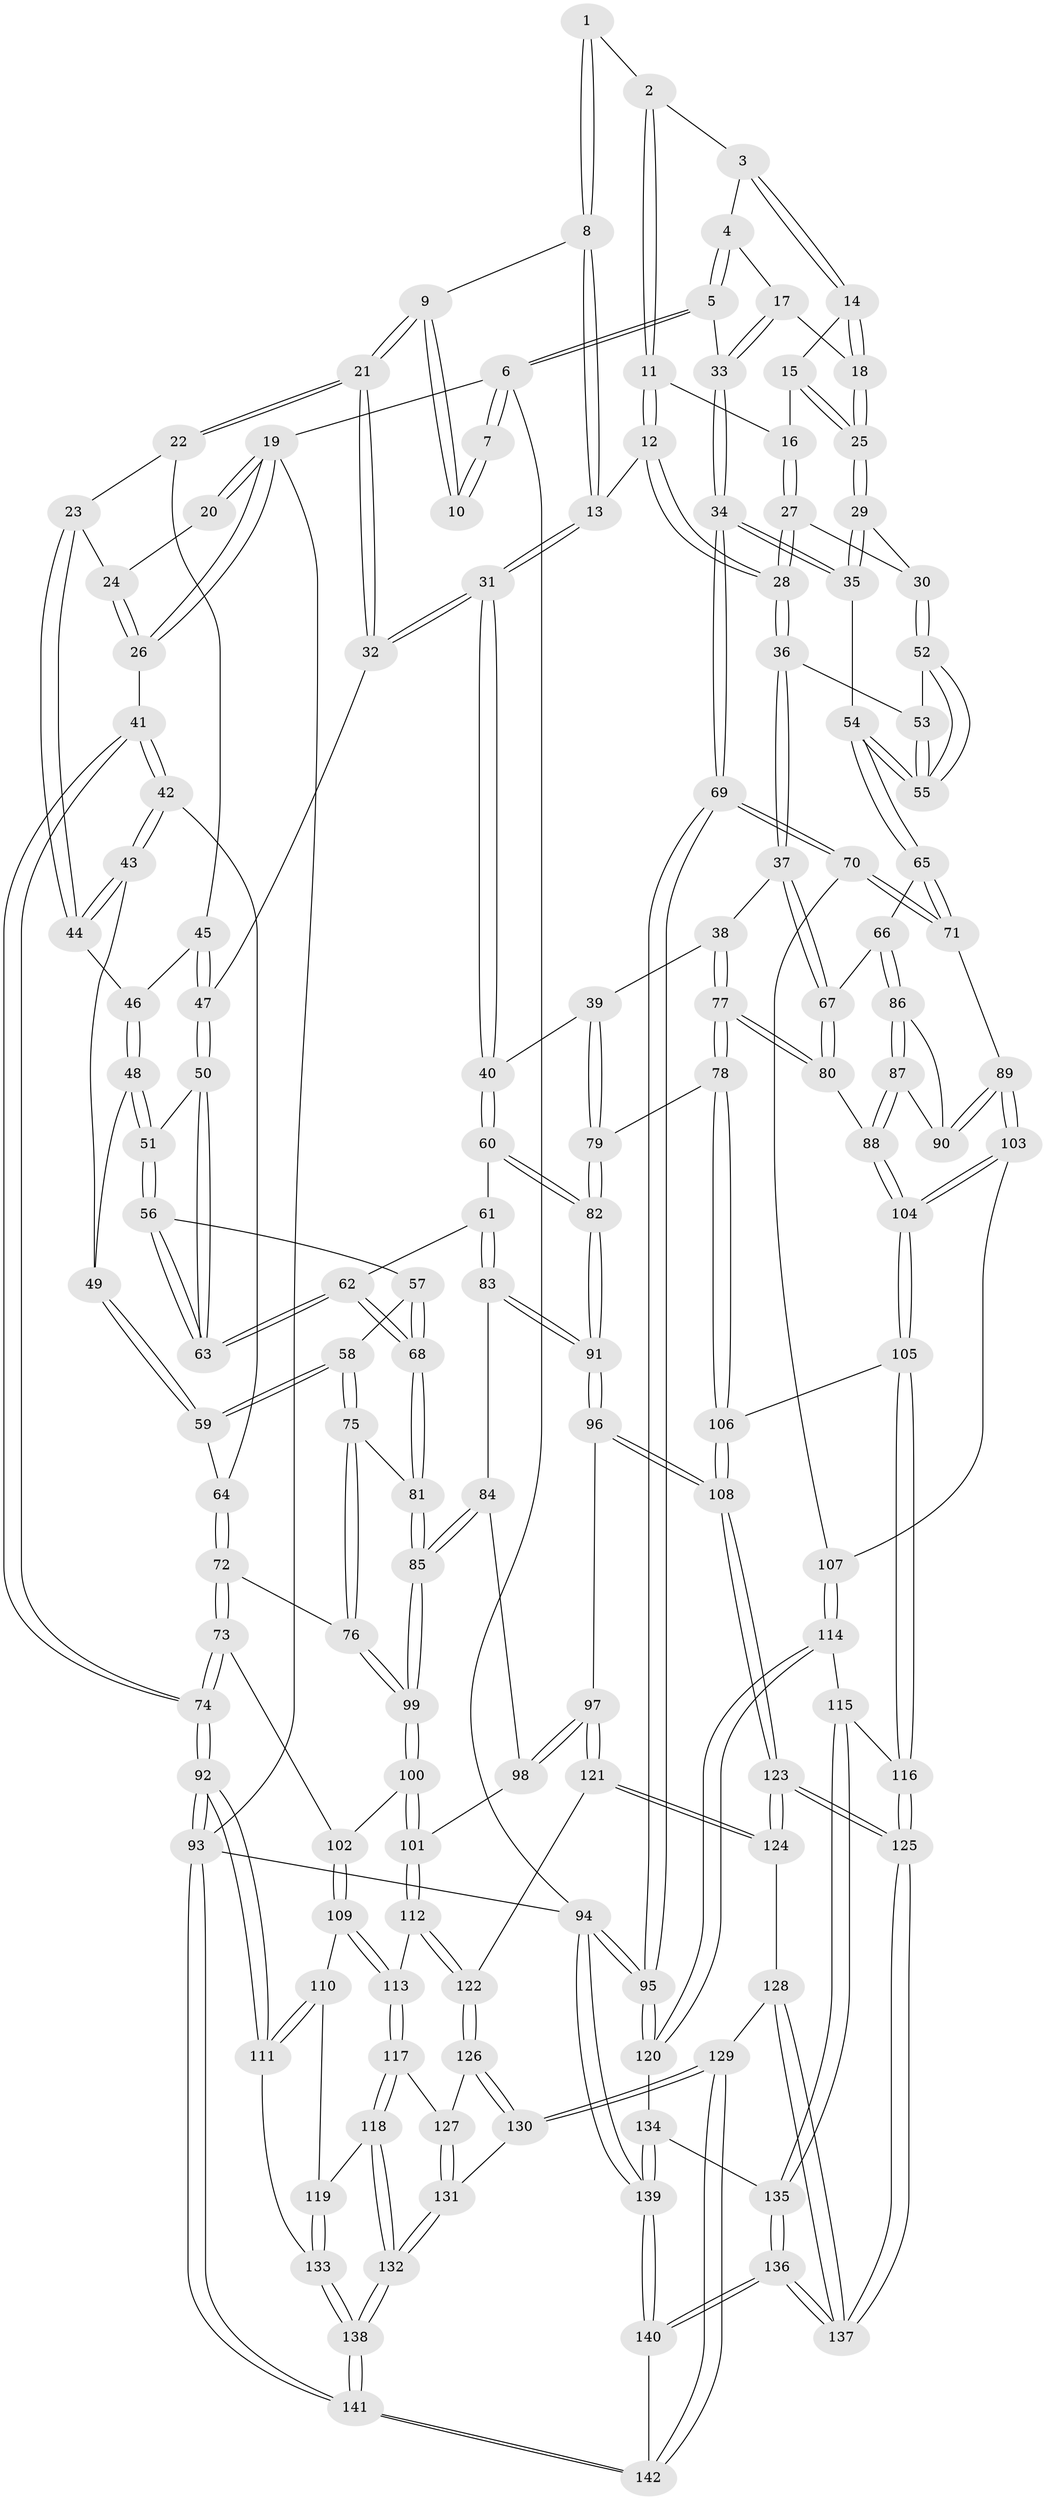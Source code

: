 // Generated by graph-tools (version 1.1) at 2025/03/03/09/25 03:03:25]
// undirected, 142 vertices, 352 edges
graph export_dot {
graph [start="1"]
  node [color=gray90,style=filled];
  1 [pos="+0.7210724688938532+0"];
  2 [pos="+0.7218842303621945+0"];
  3 [pos="+0.8834787998019633+0.09712554707342096"];
  4 [pos="+0.8973003765596356+0.10379441765745444"];
  5 [pos="+1+0"];
  6 [pos="+1+0"];
  7 [pos="+0.6568960412277223+0"];
  8 [pos="+0.6252870103140895+0.22120887675725054"];
  9 [pos="+0.48485806416896704+0.1284484979914768"];
  10 [pos="+0.4698320349104123+0"];
  11 [pos="+0.7397328553577104+0.16105275056551197"];
  12 [pos="+0.6622754502722393+0.24812081397943073"];
  13 [pos="+0.6385861246260198+0.24019192333153672"];
  14 [pos="+0.8280359661629784+0.19126004970650365"];
  15 [pos="+0.813410791152664+0.19742935919627677"];
  16 [pos="+0.7608404914005715+0.18915416553667194"];
  17 [pos="+0.9337533478915936+0.2181468147181296"];
  18 [pos="+0.92728617730807+0.22196661580508423"];
  19 [pos="+0+0"];
  20 [pos="+0.3070929392694029+0"];
  21 [pos="+0.46187315887384256+0.23395368192634938"];
  22 [pos="+0.40402788625277514+0.2317683224940548"];
  23 [pos="+0.2050728730082504+0.1682257807461974"];
  24 [pos="+0.22811974009045663+0.04487381855720299"];
  25 [pos="+0.8661061129814435+0.27206733137059375"];
  26 [pos="+0+0.21540042873159354"];
  27 [pos="+0.7777486350299849+0.27893895422569526"];
  28 [pos="+0.707018671322342+0.3383513448662728"];
  29 [pos="+0.8545979960117451+0.28727447431989606"];
  30 [pos="+0.8536166499960545+0.287832692520855"];
  31 [pos="+0.5174627524023981+0.33082712106482154"];
  32 [pos="+0.4688492743568365+0.290984006256617"];
  33 [pos="+1+0.3335134982086665"];
  34 [pos="+1+0.33386955723434436"];
  35 [pos="+0.9689103863656027+0.3861866404710556"];
  36 [pos="+0.6969464685958306+0.38117369904520737"];
  37 [pos="+0.6800325192793831+0.4020389539763548"];
  38 [pos="+0.6531780132216524+0.41110426745946893"];
  39 [pos="+0.6354921988165805+0.41255686315251"];
  40 [pos="+0.5682383816965779+0.41011519897892956"];
  41 [pos="+0+0.30511854543489597"];
  42 [pos="+0+0.31445967080778015"];
  43 [pos="+0.030521695851894473+0.29309599867448693"];
  44 [pos="+0.2030539302460528+0.173875546316664"];
  45 [pos="+0.28891628211345194+0.2691377367431027"];
  46 [pos="+0.25186490828899133+0.2589635635984191"];
  47 [pos="+0.3957573300119251+0.3392281866627074"];
  48 [pos="+0.25053217118763477+0.308707270916757"];
  49 [pos="+0.19939747729497206+0.3337977726943425"];
  50 [pos="+0.3955454275091853+0.339539818579929"];
  51 [pos="+0.2645707705250934+0.3629389980384883"];
  52 [pos="+0.8450929680670161+0.33857353504177307"];
  53 [pos="+0.7573751592834551+0.3847073367279936"];
  54 [pos="+0.8798790930541722+0.4348830131127585"];
  55 [pos="+0.8785967131093473+0.4335345759888375"];
  56 [pos="+0.2645548909676644+0.3629974779855085"];
  57 [pos="+0.20887600434976208+0.43335232281716946"];
  58 [pos="+0.16259872898671798+0.4370132604007306"];
  59 [pos="+0.15128944379457313+0.43092932711204496"];
  60 [pos="+0.5056412779542496+0.5017443678266357"];
  61 [pos="+0.38711331408958644+0.5043535884890182"];
  62 [pos="+0.37046968477094316+0.4981739880358602"];
  63 [pos="+0.3681847152740021+0.45857852125704845"];
  64 [pos="+0.10862043745418155+0.4142447700910404"];
  65 [pos="+0.8608989129224683+0.5130068473744726"];
  66 [pos="+0.8595757815422688+0.5133414868696893"];
  67 [pos="+0.7834756410880281+0.5205304062014449"];
  68 [pos="+0.3198619102978133+0.5186752609636704"];
  69 [pos="+1+0.5922100746444556"];
  70 [pos="+1+0.595283527584845"];
  71 [pos="+0.9589812598408937+0.5941959532542165"];
  72 [pos="+0.046620405350714815+0.6161437706042573"];
  73 [pos="+0.01424270589453074+0.6382409284309007"];
  74 [pos="+0+0.7139306904657544"];
  75 [pos="+0.16619167861207457+0.5528879681608853"];
  76 [pos="+0.08214843728062465+0.6053204295451958"];
  77 [pos="+0.685752052378345+0.6341722951748389"];
  78 [pos="+0.6464076174408367+0.6472038268157306"];
  79 [pos="+0.6194844510012644+0.6460871772507256"];
  80 [pos="+0.7057473337358287+0.6329622128968246"];
  81 [pos="+0.27028250532824644+0.597094379583851"];
  82 [pos="+0.5646062246280725+0.6503313227688444"];
  83 [pos="+0.4114600308205138+0.6289166089344185"];
  84 [pos="+0.3980714219949702+0.6409509147031811"];
  85 [pos="+0.27108202436554285+0.630067222867821"];
  86 [pos="+0.8301364840006275+0.5948593029484107"];
  87 [pos="+0.7376983502918953+0.6509778835619942"];
  88 [pos="+0.7319700131589126+0.6512344179094782"];
  89 [pos="+0.8888078177677768+0.6702616526713329"];
  90 [pos="+0.8244281997197128+0.6515741440385846"];
  91 [pos="+0.5514595396140445+0.6649207354921167"];
  92 [pos="+0+0.7343136476171811"];
  93 [pos="+0+1"];
  94 [pos="+1+1"];
  95 [pos="+1+0.9566004109785875"];
  96 [pos="+0.5134810251208302+0.7537905348964047"];
  97 [pos="+0.5024291588152334+0.7661019879789156"];
  98 [pos="+0.3932947584826785+0.6736456075259348"];
  99 [pos="+0.25933907275304613+0.6739823386096846"];
  100 [pos="+0.2582745240194954+0.7120490128142717"];
  101 [pos="+0.3061813636137177+0.7562342750990482"];
  102 [pos="+0.2303771728528994+0.7231697549684795"];
  103 [pos="+0.877139885690261+0.7538727039669997"];
  104 [pos="+0.7949908051792811+0.7845836004470258"];
  105 [pos="+0.7894897213580038+0.793758570295156"];
  106 [pos="+0.6858497396085251+0.8117552688039136"];
  107 [pos="+0.9045901905943938+0.7718841805459277"];
  108 [pos="+0.674355232401925+0.8230236519541642"];
  109 [pos="+0.16924435012185818+0.7762127299391145"];
  110 [pos="+0.14723958825640177+0.7845604688910216"];
  111 [pos="+0+0.7584893397037538"];
  112 [pos="+0.3127735172447833+0.7665056972850752"];
  113 [pos="+0.21358506074807496+0.8547189225552233"];
  114 [pos="+0.9569584963360307+0.837997662973373"];
  115 [pos="+0.8523953009106295+0.8958416878391262"];
  116 [pos="+0.8080820725002592+0.8835496109161416"];
  117 [pos="+0.20867293312276552+0.8906575732981025"];
  118 [pos="+0.18870279135863977+0.9064387771773172"];
  119 [pos="+0.15363186422945196+0.8915028222505471"];
  120 [pos="+1+0.8985335945269309"];
  121 [pos="+0.5017914125927745+0.7671041161002745"];
  122 [pos="+0.3387169597706624+0.7930278897859058"];
  123 [pos="+0.6399961703971444+0.9578829606203869"];
  124 [pos="+0.5179392216461508+0.8826210120275614"];
  125 [pos="+0.6801484728719344+1"];
  126 [pos="+0.3374132446880016+0.8305134506827652"];
  127 [pos="+0.24662006320239568+0.8907768852154999"];
  128 [pos="+0.44460233190843196+0.9353818988156622"];
  129 [pos="+0.38398508554161764+0.9646879925552231"];
  130 [pos="+0.3774191611086151+0.9542480064599546"];
  131 [pos="+0.27522311264852717+0.9286259925303118"];
  132 [pos="+0.20029158025229069+0.9936219689622506"];
  133 [pos="+0.05308553111903996+0.9069610681195373"];
  134 [pos="+0.8910972606336327+0.9506053073929025"];
  135 [pos="+0.883446449194704+0.9485165945784999"];
  136 [pos="+0.6926178794989298+1"];
  137 [pos="+0.690342443798912+1"];
  138 [pos="+0.17833655216680178+1"];
  139 [pos="+1+1"];
  140 [pos="+0.6936137122952226+1"];
  141 [pos="+0.18525876607496441+1"];
  142 [pos="+0.319576839486805+1"];
  1 -- 2;
  1 -- 8;
  1 -- 8;
  2 -- 3;
  2 -- 11;
  2 -- 11;
  3 -- 4;
  3 -- 14;
  3 -- 14;
  4 -- 5;
  4 -- 5;
  4 -- 17;
  5 -- 6;
  5 -- 6;
  5 -- 33;
  6 -- 7;
  6 -- 7;
  6 -- 19;
  6 -- 94;
  7 -- 10;
  7 -- 10;
  8 -- 9;
  8 -- 13;
  8 -- 13;
  9 -- 10;
  9 -- 10;
  9 -- 21;
  9 -- 21;
  11 -- 12;
  11 -- 12;
  11 -- 16;
  12 -- 13;
  12 -- 28;
  12 -- 28;
  13 -- 31;
  13 -- 31;
  14 -- 15;
  14 -- 18;
  14 -- 18;
  15 -- 16;
  15 -- 25;
  15 -- 25;
  16 -- 27;
  16 -- 27;
  17 -- 18;
  17 -- 33;
  17 -- 33;
  18 -- 25;
  18 -- 25;
  19 -- 20;
  19 -- 20;
  19 -- 26;
  19 -- 26;
  19 -- 93;
  20 -- 24;
  21 -- 22;
  21 -- 22;
  21 -- 32;
  21 -- 32;
  22 -- 23;
  22 -- 45;
  23 -- 24;
  23 -- 44;
  23 -- 44;
  24 -- 26;
  24 -- 26;
  25 -- 29;
  25 -- 29;
  26 -- 41;
  27 -- 28;
  27 -- 28;
  27 -- 30;
  28 -- 36;
  28 -- 36;
  29 -- 30;
  29 -- 35;
  29 -- 35;
  30 -- 52;
  30 -- 52;
  31 -- 32;
  31 -- 32;
  31 -- 40;
  31 -- 40;
  32 -- 47;
  33 -- 34;
  33 -- 34;
  34 -- 35;
  34 -- 35;
  34 -- 69;
  34 -- 69;
  35 -- 54;
  36 -- 37;
  36 -- 37;
  36 -- 53;
  37 -- 38;
  37 -- 67;
  37 -- 67;
  38 -- 39;
  38 -- 77;
  38 -- 77;
  39 -- 40;
  39 -- 79;
  39 -- 79;
  40 -- 60;
  40 -- 60;
  41 -- 42;
  41 -- 42;
  41 -- 74;
  41 -- 74;
  42 -- 43;
  42 -- 43;
  42 -- 64;
  43 -- 44;
  43 -- 44;
  43 -- 49;
  44 -- 46;
  45 -- 46;
  45 -- 47;
  45 -- 47;
  46 -- 48;
  46 -- 48;
  47 -- 50;
  47 -- 50;
  48 -- 49;
  48 -- 51;
  48 -- 51;
  49 -- 59;
  49 -- 59;
  50 -- 51;
  50 -- 63;
  50 -- 63;
  51 -- 56;
  51 -- 56;
  52 -- 53;
  52 -- 55;
  52 -- 55;
  53 -- 55;
  53 -- 55;
  54 -- 55;
  54 -- 55;
  54 -- 65;
  54 -- 65;
  56 -- 57;
  56 -- 63;
  56 -- 63;
  57 -- 58;
  57 -- 68;
  57 -- 68;
  58 -- 59;
  58 -- 59;
  58 -- 75;
  58 -- 75;
  59 -- 64;
  60 -- 61;
  60 -- 82;
  60 -- 82;
  61 -- 62;
  61 -- 83;
  61 -- 83;
  62 -- 63;
  62 -- 63;
  62 -- 68;
  62 -- 68;
  64 -- 72;
  64 -- 72;
  65 -- 66;
  65 -- 71;
  65 -- 71;
  66 -- 67;
  66 -- 86;
  66 -- 86;
  67 -- 80;
  67 -- 80;
  68 -- 81;
  68 -- 81;
  69 -- 70;
  69 -- 70;
  69 -- 95;
  69 -- 95;
  70 -- 71;
  70 -- 71;
  70 -- 107;
  71 -- 89;
  72 -- 73;
  72 -- 73;
  72 -- 76;
  73 -- 74;
  73 -- 74;
  73 -- 102;
  74 -- 92;
  74 -- 92;
  75 -- 76;
  75 -- 76;
  75 -- 81;
  76 -- 99;
  76 -- 99;
  77 -- 78;
  77 -- 78;
  77 -- 80;
  77 -- 80;
  78 -- 79;
  78 -- 106;
  78 -- 106;
  79 -- 82;
  79 -- 82;
  80 -- 88;
  81 -- 85;
  81 -- 85;
  82 -- 91;
  82 -- 91;
  83 -- 84;
  83 -- 91;
  83 -- 91;
  84 -- 85;
  84 -- 85;
  84 -- 98;
  85 -- 99;
  85 -- 99;
  86 -- 87;
  86 -- 87;
  86 -- 90;
  87 -- 88;
  87 -- 88;
  87 -- 90;
  88 -- 104;
  88 -- 104;
  89 -- 90;
  89 -- 90;
  89 -- 103;
  89 -- 103;
  91 -- 96;
  91 -- 96;
  92 -- 93;
  92 -- 93;
  92 -- 111;
  92 -- 111;
  93 -- 141;
  93 -- 141;
  93 -- 94;
  94 -- 95;
  94 -- 95;
  94 -- 139;
  94 -- 139;
  95 -- 120;
  95 -- 120;
  96 -- 97;
  96 -- 108;
  96 -- 108;
  97 -- 98;
  97 -- 98;
  97 -- 121;
  97 -- 121;
  98 -- 101;
  99 -- 100;
  99 -- 100;
  100 -- 101;
  100 -- 101;
  100 -- 102;
  101 -- 112;
  101 -- 112;
  102 -- 109;
  102 -- 109;
  103 -- 104;
  103 -- 104;
  103 -- 107;
  104 -- 105;
  104 -- 105;
  105 -- 106;
  105 -- 116;
  105 -- 116;
  106 -- 108;
  106 -- 108;
  107 -- 114;
  107 -- 114;
  108 -- 123;
  108 -- 123;
  109 -- 110;
  109 -- 113;
  109 -- 113;
  110 -- 111;
  110 -- 111;
  110 -- 119;
  111 -- 133;
  112 -- 113;
  112 -- 122;
  112 -- 122;
  113 -- 117;
  113 -- 117;
  114 -- 115;
  114 -- 120;
  114 -- 120;
  115 -- 116;
  115 -- 135;
  115 -- 135;
  116 -- 125;
  116 -- 125;
  117 -- 118;
  117 -- 118;
  117 -- 127;
  118 -- 119;
  118 -- 132;
  118 -- 132;
  119 -- 133;
  119 -- 133;
  120 -- 134;
  121 -- 122;
  121 -- 124;
  121 -- 124;
  122 -- 126;
  122 -- 126;
  123 -- 124;
  123 -- 124;
  123 -- 125;
  123 -- 125;
  124 -- 128;
  125 -- 137;
  125 -- 137;
  126 -- 127;
  126 -- 130;
  126 -- 130;
  127 -- 131;
  127 -- 131;
  128 -- 129;
  128 -- 137;
  128 -- 137;
  129 -- 130;
  129 -- 130;
  129 -- 142;
  129 -- 142;
  130 -- 131;
  131 -- 132;
  131 -- 132;
  132 -- 138;
  132 -- 138;
  133 -- 138;
  133 -- 138;
  134 -- 135;
  134 -- 139;
  134 -- 139;
  135 -- 136;
  135 -- 136;
  136 -- 137;
  136 -- 137;
  136 -- 140;
  136 -- 140;
  138 -- 141;
  138 -- 141;
  139 -- 140;
  139 -- 140;
  140 -- 142;
  141 -- 142;
  141 -- 142;
}
